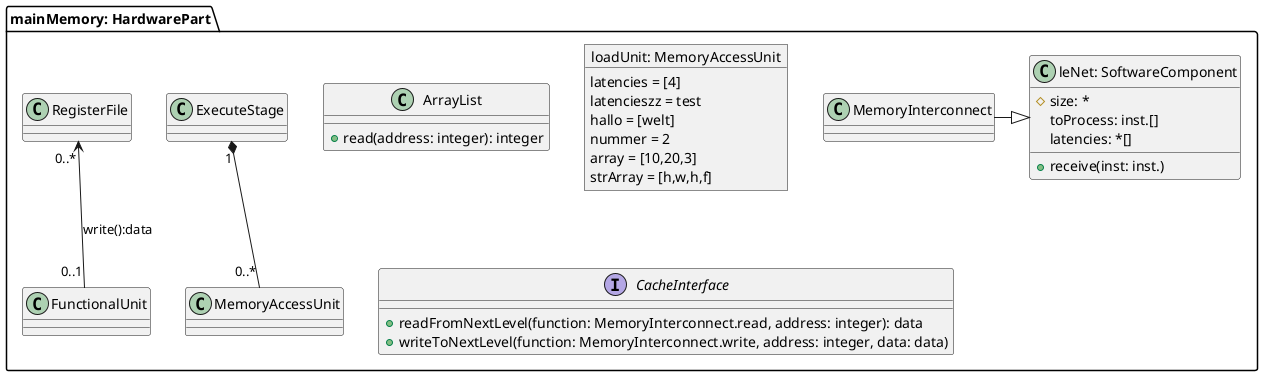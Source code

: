 @startuml

package "mainMemory: HardwarePart" {

class "leNet: SoftwareComponent" as MemoryInterface {
#size: *
+receive(inst: inst.)
toProcess: inst.[]
latencies: *[]
}

class "ArrayList" as ArrayList {
+read(address: integer): integer
}

object "loadUnit: MemoryAccessUnit" as loadUnit {
latencies = [4]
latencieszz = test
hallo = [welt]
nummer = 2
array = [10,20,3]
strArray = [h,w,h,f]
}

interface CacheInterface {
+readFromNextLevel(function: MemoryInterconnect.read, address: integer): data
+writeToNextLevel(function: MemoryInterconnect.write, address: integer, data: data)
}

ExecuteStage "1"*--"0..*" MemoryAccessUnit
MemoryInterface <|-left- MemoryInterconnect
RegisterFile "0..*"<--"0..1" FunctionalUnit : "write():data"

}

@enduml
